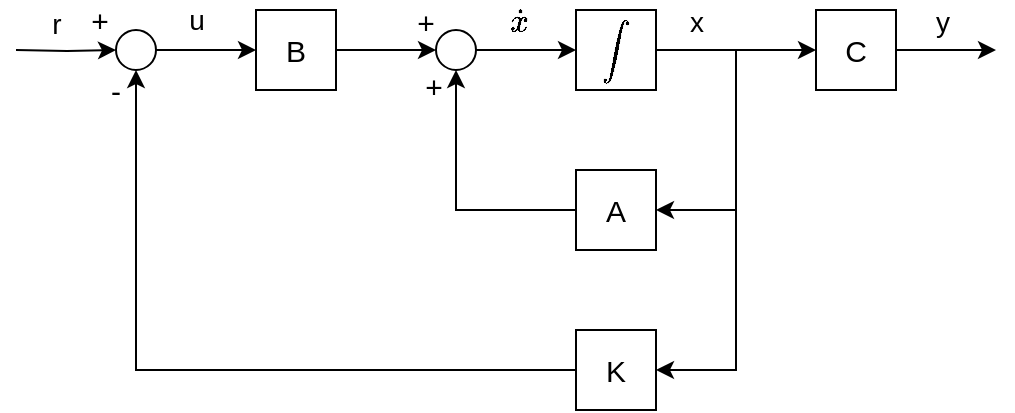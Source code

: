 <mxfile version="17.4.0" type="github">
  <diagram id="2qkn9CMp6yaI6Juct0si" name="Page-1">
    <mxGraphModel dx="810" dy="414" grid="1" gridSize="10" guides="1" tooltips="1" connect="1" arrows="1" fold="1" page="1" pageScale="1" pageWidth="827" pageHeight="1169" math="1" shadow="0">
      <root>
        <mxCell id="0" />
        <mxCell id="1" parent="0" />
        <mxCell id="CpWxhLD9F9h6ePUYumbw-4" value="" style="edgeStyle=orthogonalEdgeStyle;rounded=0;orthogonalLoop=1;jettySize=auto;html=1;fontSize=15;" edge="1" parent="1" source="CpWxhLD9F9h6ePUYumbw-1" target="CpWxhLD9F9h6ePUYumbw-3">
          <mxGeometry relative="1" as="geometry" />
        </mxCell>
        <mxCell id="CpWxhLD9F9h6ePUYumbw-1" value="&lt;font style=&quot;font-size: 15px&quot;&gt;B&lt;/font&gt;" style="rounded=0;whiteSpace=wrap;html=1;" vertex="1" parent="1">
          <mxGeometry x="350" y="25" width="40" height="40" as="geometry" />
        </mxCell>
        <mxCell id="CpWxhLD9F9h6ePUYumbw-16" style="edgeStyle=orthogonalEdgeStyle;rounded=0;orthogonalLoop=1;jettySize=auto;html=1;exitX=1;exitY=0.5;exitDx=0;exitDy=0;fontSize=12;" edge="1" parent="1" source="CpWxhLD9F9h6ePUYumbw-2">
          <mxGeometry relative="1" as="geometry">
            <mxPoint x="720" y="45" as="targetPoint" />
          </mxGeometry>
        </mxCell>
        <mxCell id="CpWxhLD9F9h6ePUYumbw-25" value="y" style="edgeLabel;html=1;align=center;verticalAlign=middle;resizable=0;points=[];fontSize=14;" vertex="1" connectable="0" parent="CpWxhLD9F9h6ePUYumbw-16">
          <mxGeometry x="-0.108" y="-1" relative="1" as="geometry">
            <mxPoint y="-15" as="offset" />
          </mxGeometry>
        </mxCell>
        <mxCell id="CpWxhLD9F9h6ePUYumbw-2" value="&lt;font style=&quot;font-size: 15px&quot;&gt;C&lt;/font&gt;" style="rounded=0;whiteSpace=wrap;html=1;" vertex="1" parent="1">
          <mxGeometry x="630" y="25" width="40" height="40" as="geometry" />
        </mxCell>
        <mxCell id="CpWxhLD9F9h6ePUYumbw-3" value="" style="ellipse;whiteSpace=wrap;html=1;fontSize=15;" vertex="1" parent="1">
          <mxGeometry x="440" y="35" width="20" height="20" as="geometry" />
        </mxCell>
        <mxCell id="CpWxhLD9F9h6ePUYumbw-6" value="+" style="text;html=1;strokeColor=none;fillColor=none;align=center;verticalAlign=middle;whiteSpace=wrap;rounded=0;fontSize=15;" vertex="1" parent="1">
          <mxGeometry x="425" y="21" width="20" height="20" as="geometry" />
        </mxCell>
        <mxCell id="CpWxhLD9F9h6ePUYumbw-7" value="+" style="text;html=1;strokeColor=none;fillColor=none;align=center;verticalAlign=middle;whiteSpace=wrap;rounded=0;fontSize=15;" vertex="1" parent="1">
          <mxGeometry x="429" y="53" width="20" height="20" as="geometry" />
        </mxCell>
        <mxCell id="CpWxhLD9F9h6ePUYumbw-15" style="edgeStyle=orthogonalEdgeStyle;rounded=0;orthogonalLoop=1;jettySize=auto;html=1;exitX=0;exitY=0.5;exitDx=0;exitDy=0;entryX=0.5;entryY=1;entryDx=0;entryDy=0;fontSize=12;" edge="1" parent="1" source="CpWxhLD9F9h6ePUYumbw-8" target="CpWxhLD9F9h6ePUYumbw-3">
          <mxGeometry relative="1" as="geometry" />
        </mxCell>
        <mxCell id="CpWxhLD9F9h6ePUYumbw-8" value="&lt;font style=&quot;font-size: 15px&quot;&gt;A&lt;/font&gt;" style="rounded=0;whiteSpace=wrap;html=1;" vertex="1" parent="1">
          <mxGeometry x="510" y="105" width="40" height="40" as="geometry" />
        </mxCell>
        <mxCell id="CpWxhLD9F9h6ePUYumbw-9" value="&lt;font&gt;&lt;br&gt;&lt;/font&gt;" style="rounded=0;whiteSpace=wrap;html=1;" vertex="1" parent="1">
          <mxGeometry x="510" y="25" width="40" height="40" as="geometry" />
        </mxCell>
        <mxCell id="CpWxhLD9F9h6ePUYumbw-13" value="" style="edgeStyle=orthogonalEdgeStyle;rounded=0;orthogonalLoop=1;jettySize=auto;html=1;fontSize=12;" edge="1" parent="1" source="CpWxhLD9F9h6ePUYumbw-10" target="CpWxhLD9F9h6ePUYumbw-2">
          <mxGeometry relative="1" as="geometry" />
        </mxCell>
        <mxCell id="CpWxhLD9F9h6ePUYumbw-27" value="x" style="edgeLabel;html=1;align=center;verticalAlign=middle;resizable=0;points=[];fontSize=14;" vertex="1" connectable="0" parent="CpWxhLD9F9h6ePUYumbw-13">
          <mxGeometry x="-0.495" y="-1" relative="1" as="geometry">
            <mxPoint y="-15" as="offset" />
          </mxGeometry>
        </mxCell>
        <mxCell id="CpWxhLD9F9h6ePUYumbw-10" value="&lt;font style=&quot;font-size: 12px&quot;&gt;$$\int$$&lt;/font&gt;" style="text;html=1;strokeColor=none;fillColor=none;align=center;verticalAlign=middle;whiteSpace=wrap;rounded=0;fontSize=13;" vertex="1" parent="1">
          <mxGeometry x="510" y="25" width="40" height="40" as="geometry" />
        </mxCell>
        <mxCell id="CpWxhLD9F9h6ePUYumbw-14" value="" style="endArrow=classic;html=1;rounded=0;fontSize=12;entryX=1;entryY=0.5;entryDx=0;entryDy=0;edgeStyle=orthogonalEdgeStyle;" edge="1" parent="1" target="CpWxhLD9F9h6ePUYumbw-8">
          <mxGeometry width="50" height="50" relative="1" as="geometry">
            <mxPoint x="590" y="45" as="sourcePoint" />
            <mxPoint x="640" y="85" as="targetPoint" />
            <Array as="points">
              <mxPoint x="590" y="125" />
            </Array>
          </mxGeometry>
        </mxCell>
        <mxCell id="CpWxhLD9F9h6ePUYumbw-19" style="edgeStyle=orthogonalEdgeStyle;rounded=0;orthogonalLoop=1;jettySize=auto;html=1;exitX=0;exitY=0.5;exitDx=0;exitDy=0;entryX=0.5;entryY=1;entryDx=0;entryDy=0;fontSize=12;" edge="1" parent="1" source="CpWxhLD9F9h6ePUYumbw-17" target="CpWxhLD9F9h6ePUYumbw-20">
          <mxGeometry relative="1" as="geometry">
            <Array as="points">
              <mxPoint x="290" y="205" />
            </Array>
          </mxGeometry>
        </mxCell>
        <mxCell id="CpWxhLD9F9h6ePUYumbw-17" value="&lt;font style=&quot;font-size: 15px&quot;&gt;K&lt;/font&gt;" style="rounded=0;whiteSpace=wrap;html=1;" vertex="1" parent="1">
          <mxGeometry x="510" y="185" width="40" height="40" as="geometry" />
        </mxCell>
        <mxCell id="CpWxhLD9F9h6ePUYumbw-18" value="" style="endArrow=classic;html=1;rounded=0;fontSize=12;entryX=1;entryY=0.5;entryDx=0;entryDy=0;edgeStyle=orthogonalEdgeStyle;" edge="1" parent="1">
          <mxGeometry width="50" height="50" relative="1" as="geometry">
            <mxPoint x="590" y="125" as="sourcePoint" />
            <mxPoint x="550" y="205" as="targetPoint" />
            <Array as="points">
              <mxPoint x="590" y="205" />
            </Array>
          </mxGeometry>
        </mxCell>
        <mxCell id="CpWxhLD9F9h6ePUYumbw-21" value="" style="edgeStyle=orthogonalEdgeStyle;rounded=0;orthogonalLoop=1;jettySize=auto;html=1;fontSize=12;" edge="1" parent="1" source="CpWxhLD9F9h6ePUYumbw-20" target="CpWxhLD9F9h6ePUYumbw-1">
          <mxGeometry relative="1" as="geometry" />
        </mxCell>
        <mxCell id="CpWxhLD9F9h6ePUYumbw-29" value="u" style="edgeLabel;html=1;align=center;verticalAlign=middle;resizable=0;points=[];fontSize=14;" vertex="1" connectable="0" parent="CpWxhLD9F9h6ePUYumbw-21">
          <mxGeometry x="-0.231" y="-1" relative="1" as="geometry">
            <mxPoint x="1" y="-16" as="offset" />
          </mxGeometry>
        </mxCell>
        <mxCell id="CpWxhLD9F9h6ePUYumbw-20" value="" style="ellipse;whiteSpace=wrap;html=1;fontSize=15;" vertex="1" parent="1">
          <mxGeometry x="280" y="35" width="20" height="20" as="geometry" />
        </mxCell>
        <mxCell id="CpWxhLD9F9h6ePUYumbw-22" value="" style="edgeStyle=orthogonalEdgeStyle;rounded=0;orthogonalLoop=1;jettySize=auto;html=1;fontSize=12;entryX=0;entryY=0.5;entryDx=0;entryDy=0;" edge="1" parent="1" target="CpWxhLD9F9h6ePUYumbw-20">
          <mxGeometry relative="1" as="geometry">
            <mxPoint x="230" y="45" as="sourcePoint" />
            <mxPoint x="260.0" y="47.61" as="targetPoint" />
          </mxGeometry>
        </mxCell>
        <mxCell id="CpWxhLD9F9h6ePUYumbw-30" value="r" style="edgeLabel;html=1;align=center;verticalAlign=middle;resizable=0;points=[];fontSize=14;" vertex="1" connectable="0" parent="CpWxhLD9F9h6ePUYumbw-22">
          <mxGeometry x="-0.208" relative="1" as="geometry">
            <mxPoint y="-14" as="offset" />
          </mxGeometry>
        </mxCell>
        <mxCell id="CpWxhLD9F9h6ePUYumbw-23" value="+" style="text;html=1;strokeColor=none;fillColor=none;align=center;verticalAlign=middle;whiteSpace=wrap;rounded=0;fontSize=15;" vertex="1" parent="1">
          <mxGeometry x="262" y="20" width="20" height="20" as="geometry" />
        </mxCell>
        <mxCell id="CpWxhLD9F9h6ePUYumbw-24" value="-" style="text;html=1;strokeColor=none;fillColor=none;align=center;verticalAlign=middle;whiteSpace=wrap;rounded=0;fontSize=15;" vertex="1" parent="1">
          <mxGeometry x="270" y="55" width="20" height="20" as="geometry" />
        </mxCell>
        <mxCell id="CpWxhLD9F9h6ePUYumbw-12" value="" style="edgeStyle=orthogonalEdgeStyle;rounded=0;orthogonalLoop=1;jettySize=auto;html=1;fontSize=12;" edge="1" parent="1" source="CpWxhLD9F9h6ePUYumbw-3" target="CpWxhLD9F9h6ePUYumbw-10">
          <mxGeometry relative="1" as="geometry" />
        </mxCell>
        <mxCell id="CpWxhLD9F9h6ePUYumbw-28" value="$$\dot{x}$$" style="edgeLabel;html=1;align=center;verticalAlign=middle;resizable=0;points=[];fontSize=14;labelBackgroundColor=none;" vertex="1" connectable="0" parent="CpWxhLD9F9h6ePUYumbw-12">
          <mxGeometry x="-0.341" y="1" relative="1" as="geometry">
            <mxPoint x="4" y="-13" as="offset" />
          </mxGeometry>
        </mxCell>
      </root>
    </mxGraphModel>
  </diagram>
</mxfile>
